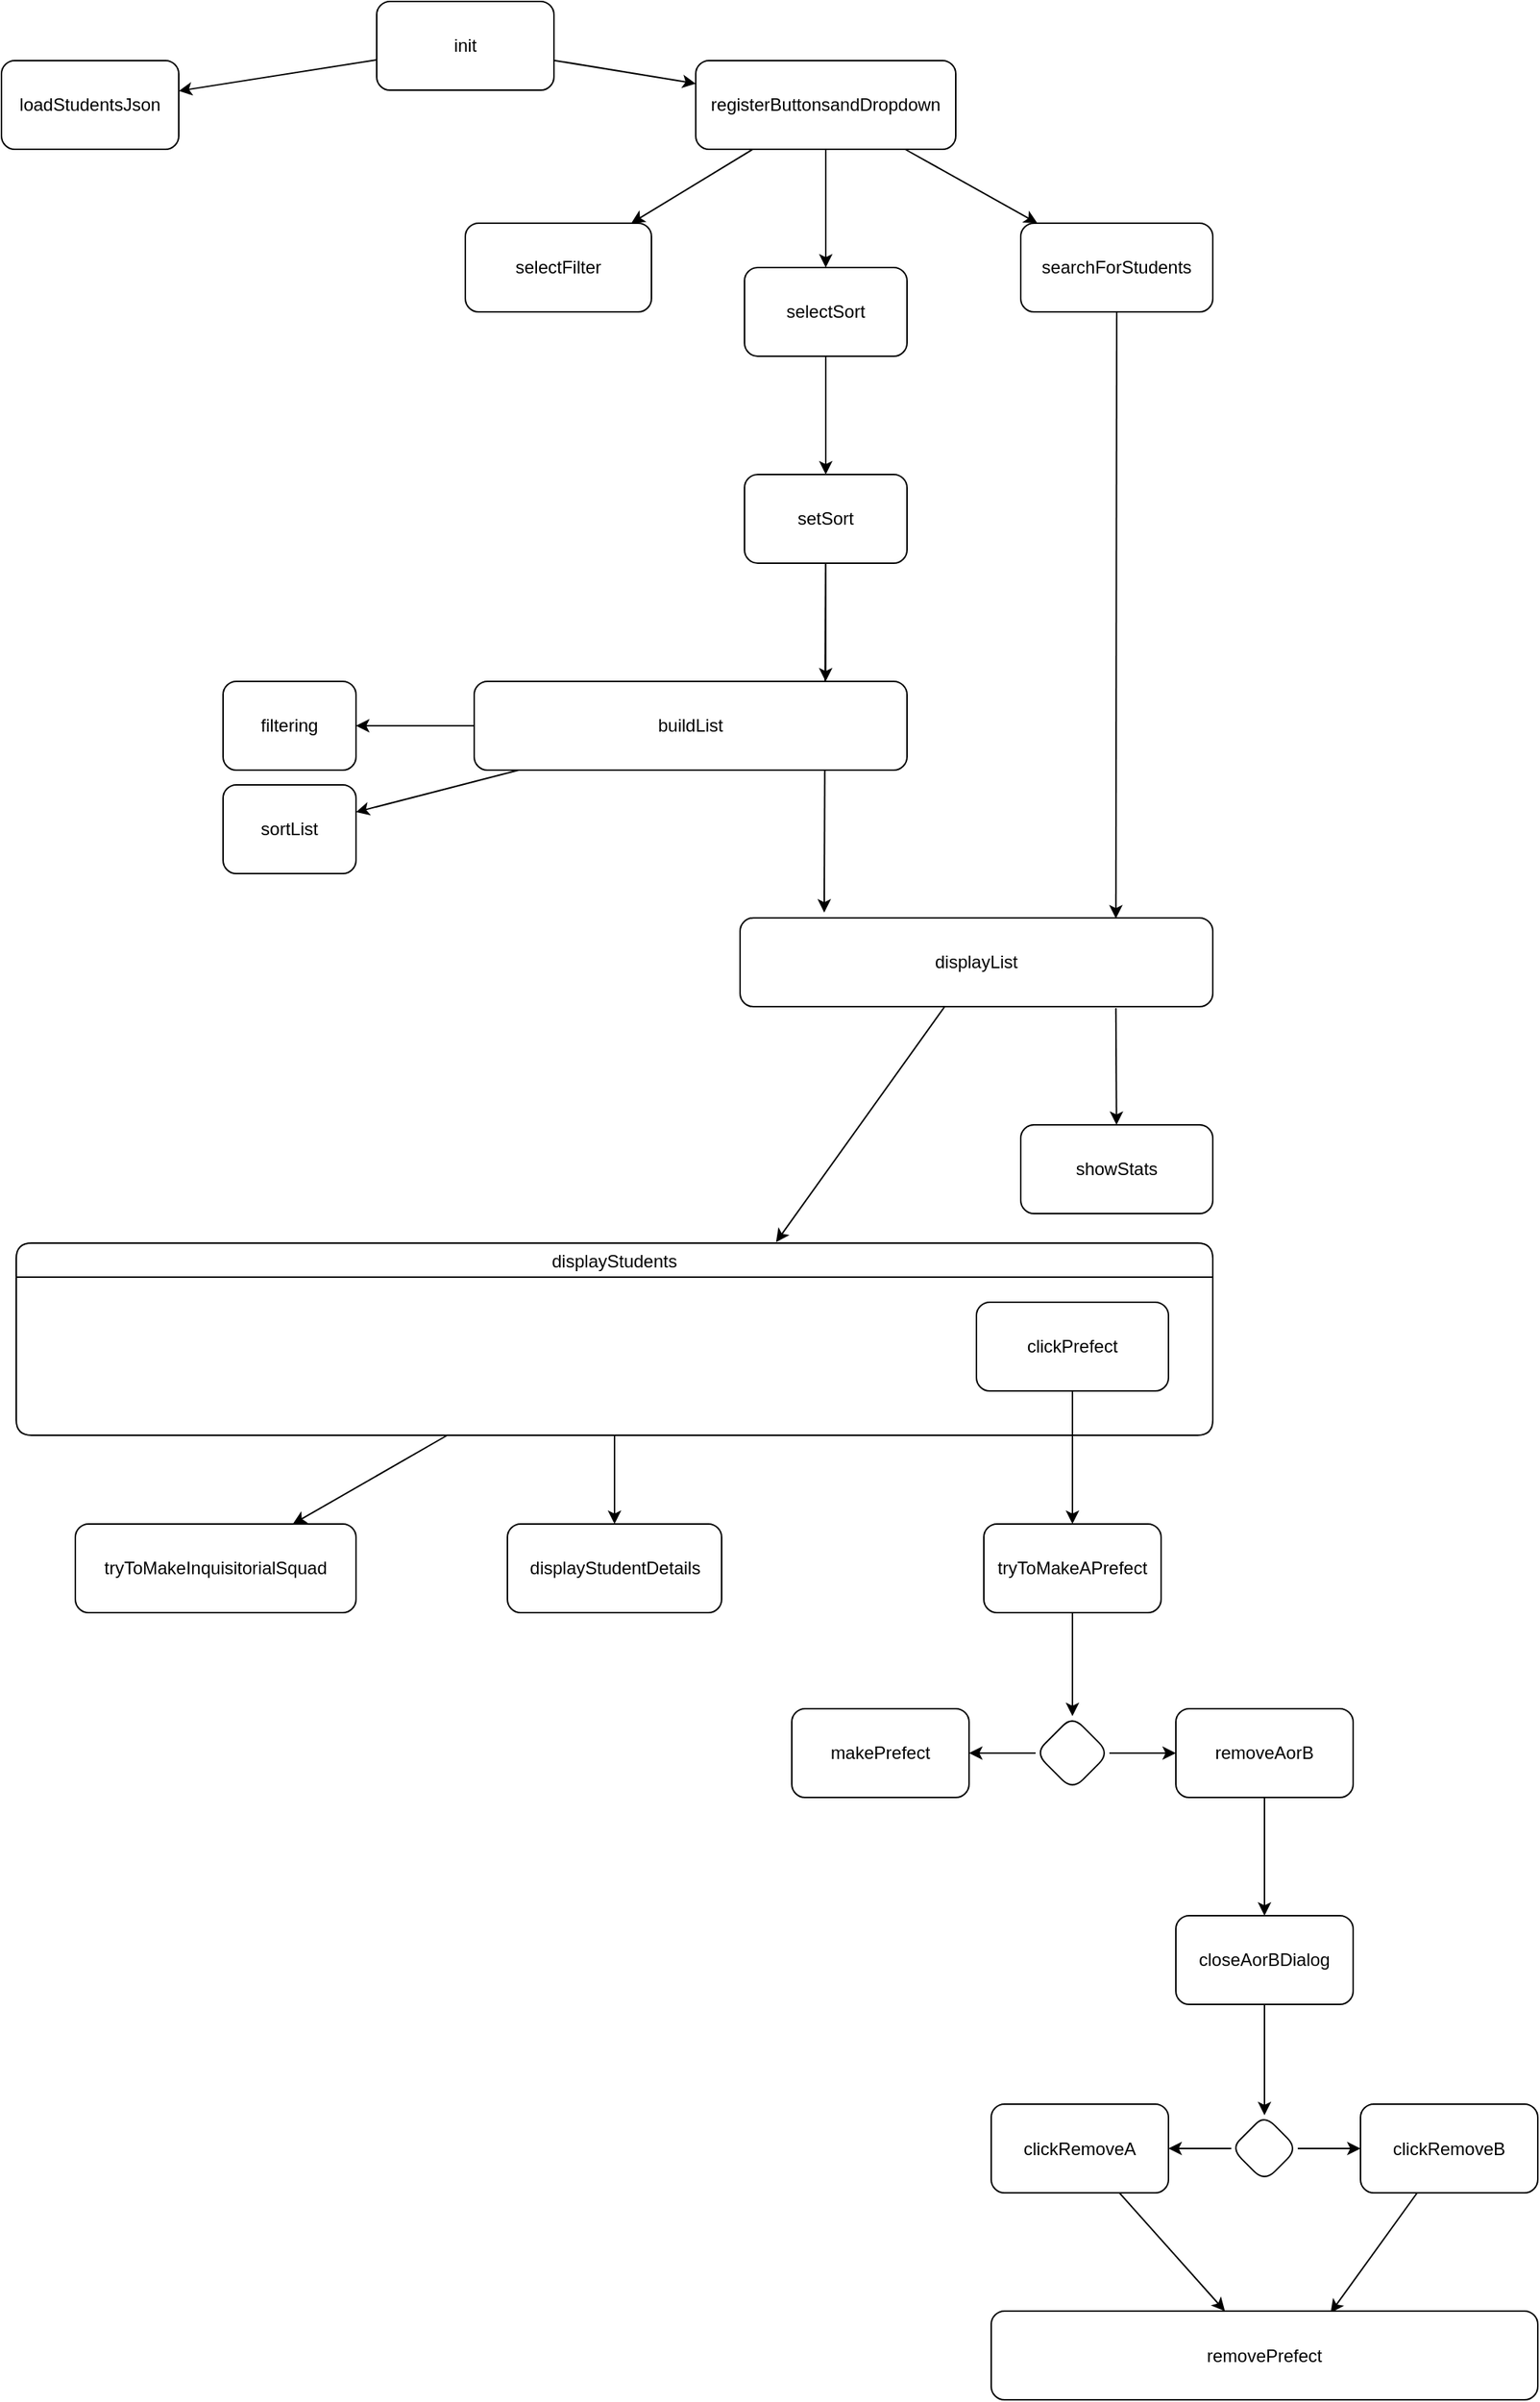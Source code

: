 <mxfile>
    <diagram id="H3EY3qz1WztGyA6Syft-" name="Page-1">
        <mxGraphModel dx="1027" dy="693" grid="1" gridSize="10" guides="1" tooltips="1" connect="1" arrows="1" fold="1" page="1" pageScale="1" pageWidth="827" pageHeight="1169" math="0" shadow="0">
            <root>
                <mxCell id="0"/>
                <mxCell id="1" parent="0"/>
                <mxCell id="5" value="" style="edgeStyle=none;html=1;" edge="1" parent="1" source="2" target="4">
                    <mxGeometry relative="1" as="geometry"/>
                </mxCell>
                <mxCell id="7" value="" style="edgeStyle=none;html=1;" edge="1" parent="1" source="2" target="6">
                    <mxGeometry relative="1" as="geometry"/>
                </mxCell>
                <mxCell id="2" value="init" style="rounded=1;whiteSpace=wrap;html=1;" vertex="1" parent="1">
                    <mxGeometry x="354" y="40" width="120" height="60" as="geometry"/>
                </mxCell>
                <mxCell id="4" value="loadStudentsJson" style="rounded=1;whiteSpace=wrap;html=1;" vertex="1" parent="1">
                    <mxGeometry x="100" y="80" width="120" height="60" as="geometry"/>
                </mxCell>
                <mxCell id="9" value="" style="edgeStyle=none;html=1;" edge="1" parent="1" source="6" target="8">
                    <mxGeometry relative="1" as="geometry"/>
                </mxCell>
                <mxCell id="11" value="" style="edgeStyle=none;html=1;" edge="1" parent="1" source="6" target="10">
                    <mxGeometry relative="1" as="geometry"/>
                </mxCell>
                <mxCell id="13" value="" style="edgeStyle=none;html=1;" edge="1" parent="1" source="6" target="12">
                    <mxGeometry relative="1" as="geometry"/>
                </mxCell>
                <mxCell id="6" value="registerButtonsandDropdown" style="rounded=1;whiteSpace=wrap;html=1;" vertex="1" parent="1">
                    <mxGeometry x="570" y="80" width="176" height="60" as="geometry"/>
                </mxCell>
                <mxCell id="8" value="selectFilter" style="rounded=1;whiteSpace=wrap;html=1;" vertex="1" parent="1">
                    <mxGeometry x="414" y="190" width="126" height="60" as="geometry"/>
                </mxCell>
                <mxCell id="17" value="" style="edgeStyle=none;html=1;" edge="1" parent="1" source="10" target="16">
                    <mxGeometry relative="1" as="geometry"/>
                </mxCell>
                <mxCell id="10" value="selectSort" style="rounded=1;whiteSpace=wrap;html=1;" vertex="1" parent="1">
                    <mxGeometry x="603" y="220" width="110" height="60" as="geometry"/>
                </mxCell>
                <mxCell id="15" value="" style="edgeStyle=none;html=1;entryX=0.795;entryY=0.006;entryDx=0;entryDy=0;entryPerimeter=0;" edge="1" parent="1" source="12" target="14">
                    <mxGeometry relative="1" as="geometry"/>
                </mxCell>
                <mxCell id="12" value="searchForStudents" style="rounded=1;whiteSpace=wrap;html=1;" vertex="1" parent="1">
                    <mxGeometry x="790" y="190" width="130" height="60" as="geometry"/>
                </mxCell>
                <mxCell id="28" value="" style="edgeStyle=none;html=1;exitX=0.795;exitY=1.017;exitDx=0;exitDy=0;exitPerimeter=0;" edge="1" parent="1" source="14" target="27">
                    <mxGeometry relative="1" as="geometry"/>
                </mxCell>
                <mxCell id="30" value="" style="edgeStyle=none;html=1;entryX=0.635;entryY=-0.005;entryDx=0;entryDy=0;entryPerimeter=0;" edge="1" parent="1" source="14" target="38">
                    <mxGeometry relative="1" as="geometry">
                        <mxPoint x="608.864" y="880" as="targetPoint"/>
                    </mxGeometry>
                </mxCell>
                <mxCell id="14" value="displayList" style="rounded=1;whiteSpace=wrap;html=1;" vertex="1" parent="1">
                    <mxGeometry x="600" y="660" width="320" height="60" as="geometry"/>
                </mxCell>
                <mxCell id="19" style="edgeStyle=none;html=1;entryX=0.178;entryY=-0.061;entryDx=0;entryDy=0;entryPerimeter=0;" edge="1" parent="1" source="16" target="14">
                    <mxGeometry relative="1" as="geometry">
                        <mxPoint x="658" y="510" as="targetPoint"/>
                    </mxGeometry>
                </mxCell>
                <mxCell id="21" value="" style="edgeStyle=none;html=1;entryX=0.812;entryY=0;entryDx=0;entryDy=0;entryPerimeter=0;" edge="1" parent="1" source="16" target="20">
                    <mxGeometry relative="1" as="geometry"/>
                </mxCell>
                <mxCell id="16" value="setSort" style="rounded=1;whiteSpace=wrap;html=1;" vertex="1" parent="1">
                    <mxGeometry x="603" y="360" width="110" height="60" as="geometry"/>
                </mxCell>
                <mxCell id="24" value="" style="edgeStyle=none;html=1;" edge="1" parent="1" source="20" target="23">
                    <mxGeometry relative="1" as="geometry"/>
                </mxCell>
                <mxCell id="26" value="" style="edgeStyle=none;html=1;" edge="1" parent="1" source="20" target="25">
                    <mxGeometry relative="1" as="geometry"/>
                </mxCell>
                <mxCell id="20" value="buildList" style="rounded=1;whiteSpace=wrap;html=1;" vertex="1" parent="1">
                    <mxGeometry x="420" y="500" width="293" height="60" as="geometry"/>
                </mxCell>
                <mxCell id="23" value="filtering" style="rounded=1;whiteSpace=wrap;html=1;" vertex="1" parent="1">
                    <mxGeometry x="250" y="500" width="90" height="60" as="geometry"/>
                </mxCell>
                <mxCell id="25" value="sortList" style="rounded=1;whiteSpace=wrap;html=1;" vertex="1" parent="1">
                    <mxGeometry x="250" y="570" width="90" height="60" as="geometry"/>
                </mxCell>
                <mxCell id="27" value="showStats" style="rounded=1;whiteSpace=wrap;html=1;" vertex="1" parent="1">
                    <mxGeometry x="790" y="800" width="130" height="60" as="geometry"/>
                </mxCell>
                <mxCell id="61" value="" style="edgeStyle=none;html=1;" edge="1" parent="1" source="38" target="60">
                    <mxGeometry relative="1" as="geometry"/>
                </mxCell>
                <mxCell id="63" value="" style="edgeStyle=none;html=1;" edge="1" parent="1" source="38" target="62">
                    <mxGeometry relative="1" as="geometry"/>
                </mxCell>
                <mxCell id="38" value="displayStudents" style="swimlane;fontStyle=0;rounded=1;" vertex="1" parent="1">
                    <mxGeometry x="110" y="880" width="810" height="130" as="geometry"/>
                </mxCell>
                <mxCell id="40" value="clickPrefect" style="rounded=1;whiteSpace=wrap;html=1;" vertex="1" parent="38">
                    <mxGeometry x="650" y="40" width="130" height="60" as="geometry"/>
                </mxCell>
                <mxCell id="44" value="" style="edgeStyle=none;html=1;" edge="1" parent="1" source="41" target="43">
                    <mxGeometry relative="1" as="geometry"/>
                </mxCell>
                <mxCell id="41" value="tryToMakeAPrefect" style="whiteSpace=wrap;html=1;rounded=1;" vertex="1" parent="1">
                    <mxGeometry x="765" y="1070" width="120" height="60" as="geometry"/>
                </mxCell>
                <mxCell id="42" value="" style="edgeStyle=none;html=1;" edge="1" parent="1" source="40" target="41">
                    <mxGeometry relative="1" as="geometry"/>
                </mxCell>
                <mxCell id="46" value="" style="edgeStyle=none;html=1;" edge="1" parent="1" source="43" target="45">
                    <mxGeometry relative="1" as="geometry"/>
                </mxCell>
                <mxCell id="48" value="" style="edgeStyle=none;html=1;" edge="1" parent="1" source="43" target="47">
                    <mxGeometry relative="1" as="geometry"/>
                </mxCell>
                <mxCell id="43" value="" style="rhombus;whiteSpace=wrap;html=1;rounded=1;" vertex="1" parent="1">
                    <mxGeometry x="800" y="1200" width="50" height="50" as="geometry"/>
                </mxCell>
                <mxCell id="50" value="" style="edgeStyle=none;html=1;" edge="1" parent="1" source="45" target="49">
                    <mxGeometry relative="1" as="geometry"/>
                </mxCell>
                <mxCell id="45" value="removeAorB" style="whiteSpace=wrap;html=1;rounded=1;" vertex="1" parent="1">
                    <mxGeometry x="895" y="1195" width="120" height="60" as="geometry"/>
                </mxCell>
                <mxCell id="47" value="makePrefect" style="whiteSpace=wrap;html=1;rounded=1;" vertex="1" parent="1">
                    <mxGeometry x="635" y="1195" width="120" height="60" as="geometry"/>
                </mxCell>
                <mxCell id="52" value="" style="edgeStyle=none;html=1;" edge="1" parent="1" source="49" target="51">
                    <mxGeometry relative="1" as="geometry"/>
                </mxCell>
                <mxCell id="49" value="closeAorBDialog" style="whiteSpace=wrap;html=1;rounded=1;" vertex="1" parent="1">
                    <mxGeometry x="895" y="1335" width="120" height="60" as="geometry"/>
                </mxCell>
                <mxCell id="54" value="" style="edgeStyle=none;html=1;" edge="1" parent="1" source="51" target="53">
                    <mxGeometry relative="1" as="geometry"/>
                </mxCell>
                <mxCell id="56" value="" style="edgeStyle=none;html=1;" edge="1" parent="1" source="51" target="55">
                    <mxGeometry relative="1" as="geometry"/>
                </mxCell>
                <mxCell id="51" value="" style="rhombus;whiteSpace=wrap;html=1;rounded=1;" vertex="1" parent="1">
                    <mxGeometry x="932.5" y="1470" width="45" height="45" as="geometry"/>
                </mxCell>
                <mxCell id="59" style="edgeStyle=none;html=1;entryX=0.621;entryY=0.019;entryDx=0;entryDy=0;entryPerimeter=0;" edge="1" parent="1" source="53" target="57">
                    <mxGeometry relative="1" as="geometry"/>
                </mxCell>
                <mxCell id="53" value="clickRemoveB" style="whiteSpace=wrap;html=1;rounded=1;" vertex="1" parent="1">
                    <mxGeometry x="1020" y="1462.5" width="120" height="60" as="geometry"/>
                </mxCell>
                <mxCell id="58" value="" style="edgeStyle=none;html=1;" edge="1" parent="1" source="55" target="57">
                    <mxGeometry relative="1" as="geometry"/>
                </mxCell>
                <mxCell id="55" value="clickRemoveA" style="whiteSpace=wrap;html=1;rounded=1;" vertex="1" parent="1">
                    <mxGeometry x="770" y="1462.5" width="120" height="60" as="geometry"/>
                </mxCell>
                <mxCell id="57" value="removePrefect" style="whiteSpace=wrap;html=1;rounded=1;" vertex="1" parent="1">
                    <mxGeometry x="770" y="1602.5" width="370" height="60" as="geometry"/>
                </mxCell>
                <mxCell id="60" value="displayStudentDetails" style="whiteSpace=wrap;html=1;fontStyle=0;startSize=23;rounded=1;" vertex="1" parent="1">
                    <mxGeometry x="442.5" y="1070" width="145" height="60" as="geometry"/>
                </mxCell>
                <mxCell id="62" value="tryToMakeInquisitorialSquad" style="whiteSpace=wrap;html=1;fontStyle=0;startSize=23;rounded=1;" vertex="1" parent="1">
                    <mxGeometry x="150" y="1070" width="190" height="60" as="geometry"/>
                </mxCell>
            </root>
        </mxGraphModel>
    </diagram>
</mxfile>